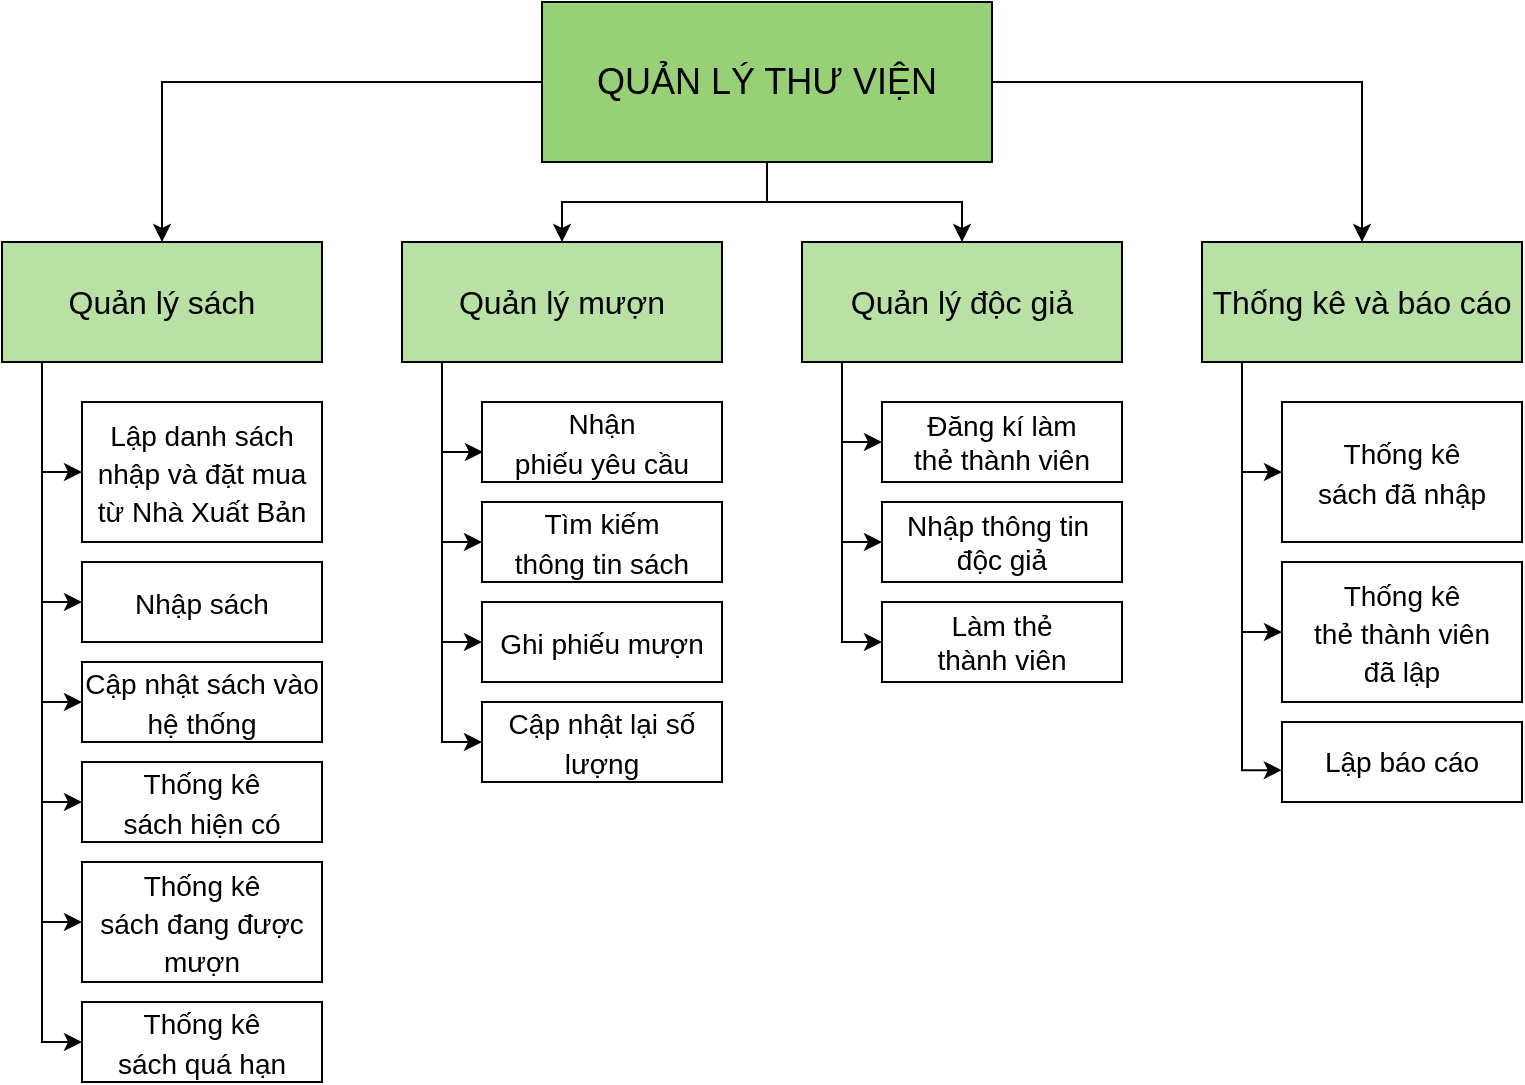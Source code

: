 <mxfile version="20.6.0" type="device"><diagram id="79yVtTaWxczVFHbj20o_" name="Page-1"><mxGraphModel dx="1504" dy="604" grid="1" gridSize="10" guides="1" tooltips="1" connect="1" arrows="1" fold="1" page="1" pageScale="1" pageWidth="850" pageHeight="1100" math="0" shadow="0"><root><mxCell id="0"/><mxCell id="1" parent="0"/><mxCell id="JGpnEjGFJfavKmh2Agy0-20" style="edgeStyle=orthogonalEdgeStyle;rounded=0;orthogonalLoop=1;jettySize=auto;html=1;entryX=0.5;entryY=0;entryDx=0;entryDy=0;fontSize=14;" parent="1" source="JGpnEjGFJfavKmh2Agy0-1" target="JGpnEjGFJfavKmh2Agy0-2" edge="1"><mxGeometry relative="1" as="geometry"/></mxCell><mxCell id="JGpnEjGFJfavKmh2Agy0-22" style="edgeStyle=orthogonalEdgeStyle;rounded=0;orthogonalLoop=1;jettySize=auto;html=1;fontSize=14;" parent="1" source="JGpnEjGFJfavKmh2Agy0-1" target="JGpnEjGFJfavKmh2Agy0-7" edge="1"><mxGeometry relative="1" as="geometry"/></mxCell><mxCell id="JGpnEjGFJfavKmh2Agy0-46" style="edgeStyle=orthogonalEdgeStyle;rounded=0;orthogonalLoop=1;jettySize=auto;html=1;entryX=0.5;entryY=0;entryDx=0;entryDy=0;fontSize=14;" parent="1" source="JGpnEjGFJfavKmh2Agy0-1" target="JGpnEjGFJfavKmh2Agy0-39" edge="1"><mxGeometry relative="1" as="geometry"/></mxCell><mxCell id="JGpnEjGFJfavKmh2Agy0-47" style="edgeStyle=orthogonalEdgeStyle;rounded=0;orthogonalLoop=1;jettySize=auto;html=1;entryX=0.5;entryY=0;entryDx=0;entryDy=0;fontSize=14;" parent="1" source="JGpnEjGFJfavKmh2Agy0-1" target="JGpnEjGFJfavKmh2Agy0-4" edge="1"><mxGeometry relative="1" as="geometry"/></mxCell><mxCell id="JGpnEjGFJfavKmh2Agy0-1" value="&lt;font style=&quot;font-size: 18px;&quot;&gt;QUẢN LÝ THƯ VIỆN&lt;/font&gt;" style="rounded=0;whiteSpace=wrap;html=1;strokeColor=#000000;fillColor=#97D077;" parent="1" vertex="1"><mxGeometry x="315" y="40" width="225" height="80" as="geometry"/></mxCell><mxCell id="JGpnEjGFJfavKmh2Agy0-25" style="edgeStyle=orthogonalEdgeStyle;rounded=0;orthogonalLoop=1;jettySize=auto;html=1;entryX=0;entryY=0.5;entryDx=0;entryDy=0;fontSize=14;" parent="1" source="JGpnEjGFJfavKmh2Agy0-2" target="JGpnEjGFJfavKmh2Agy0-8" edge="1"><mxGeometry relative="1" as="geometry"><Array as="points"><mxPoint x="65" y="275"/></Array></mxGeometry></mxCell><mxCell id="JGpnEjGFJfavKmh2Agy0-26" style="edgeStyle=orthogonalEdgeStyle;rounded=0;orthogonalLoop=1;jettySize=auto;html=1;entryX=0;entryY=0.5;entryDx=0;entryDy=0;fontSize=14;" parent="1" source="JGpnEjGFJfavKmh2Agy0-2" target="JGpnEjGFJfavKmh2Agy0-9" edge="1"><mxGeometry relative="1" as="geometry"><Array as="points"><mxPoint x="65" y="340"/></Array></mxGeometry></mxCell><mxCell id="JGpnEjGFJfavKmh2Agy0-27" style="edgeStyle=orthogonalEdgeStyle;rounded=0;orthogonalLoop=1;jettySize=auto;html=1;entryX=0;entryY=0.5;entryDx=0;entryDy=0;fontSize=14;" parent="1" source="JGpnEjGFJfavKmh2Agy0-2" target="JGpnEjGFJfavKmh2Agy0-11" edge="1"><mxGeometry relative="1" as="geometry"><Array as="points"><mxPoint x="65" y="390"/></Array></mxGeometry></mxCell><mxCell id="JGpnEjGFJfavKmh2Agy0-28" style="edgeStyle=orthogonalEdgeStyle;rounded=0;orthogonalLoop=1;jettySize=auto;html=1;entryX=0;entryY=0.5;entryDx=0;entryDy=0;fontSize=14;" parent="1" source="JGpnEjGFJfavKmh2Agy0-2" target="JGpnEjGFJfavKmh2Agy0-12" edge="1"><mxGeometry relative="1" as="geometry"><Array as="points"><mxPoint x="65" y="440"/></Array></mxGeometry></mxCell><mxCell id="JGpnEjGFJfavKmh2Agy0-29" style="edgeStyle=orthogonalEdgeStyle;rounded=0;orthogonalLoop=1;jettySize=auto;html=1;entryX=0;entryY=0.5;entryDx=0;entryDy=0;fontSize=14;" parent="1" source="JGpnEjGFJfavKmh2Agy0-2" target="JGpnEjGFJfavKmh2Agy0-13" edge="1"><mxGeometry relative="1" as="geometry"><Array as="points"><mxPoint x="65" y="500"/></Array></mxGeometry></mxCell><mxCell id="JGpnEjGFJfavKmh2Agy0-37" style="edgeStyle=orthogonalEdgeStyle;rounded=0;orthogonalLoop=1;jettySize=auto;html=1;entryX=0;entryY=0.5;entryDx=0;entryDy=0;fontSize=14;" parent="1" source="JGpnEjGFJfavKmh2Agy0-2" target="JGpnEjGFJfavKmh2Agy0-35" edge="1"><mxGeometry relative="1" as="geometry"><Array as="points"><mxPoint x="65" y="560"/></Array></mxGeometry></mxCell><mxCell id="JGpnEjGFJfavKmh2Agy0-2" value="&lt;font style=&quot;font-size: 16px;&quot;&gt;Quản lý sách&lt;/font&gt;" style="rounded=0;whiteSpace=wrap;html=1;fontSize=18;fillColor=#B9E0A5;" parent="1" vertex="1"><mxGeometry x="45" y="160" width="160" height="60" as="geometry"/></mxCell><mxCell id="JGpnEjGFJfavKmh2Agy0-30" style="edgeStyle=orthogonalEdgeStyle;rounded=0;orthogonalLoop=1;jettySize=auto;html=1;entryX=0.004;entryY=0.626;entryDx=0;entryDy=0;entryPerimeter=0;fontSize=14;fillColor=#FFFFFF;" parent="1" source="JGpnEjGFJfavKmh2Agy0-4" target="JGpnEjGFJfavKmh2Agy0-14" edge="1"><mxGeometry relative="1" as="geometry"><Array as="points"><mxPoint x="265" y="265"/></Array></mxGeometry></mxCell><mxCell id="JGpnEjGFJfavKmh2Agy0-31" style="edgeStyle=orthogonalEdgeStyle;rounded=0;orthogonalLoop=1;jettySize=auto;html=1;entryX=0;entryY=0.5;entryDx=0;entryDy=0;fontSize=14;fillColor=#FFFFFF;" parent="1" source="JGpnEjGFJfavKmh2Agy0-4" target="JGpnEjGFJfavKmh2Agy0-15" edge="1"><mxGeometry relative="1" as="geometry"><Array as="points"><mxPoint x="265" y="360"/></Array></mxGeometry></mxCell><mxCell id="JGpnEjGFJfavKmh2Agy0-32" style="edgeStyle=orthogonalEdgeStyle;rounded=0;orthogonalLoop=1;jettySize=auto;html=1;entryX=0;entryY=0.5;entryDx=0;entryDy=0;fontSize=14;fillColor=#FFFFFF;" parent="1" source="JGpnEjGFJfavKmh2Agy0-4" target="JGpnEjGFJfavKmh2Agy0-16" edge="1"><mxGeometry relative="1" as="geometry"><Array as="points"><mxPoint x="265" y="410"/></Array></mxGeometry></mxCell><mxCell id="JGpnEjGFJfavKmh2Agy0-33" style="edgeStyle=orthogonalEdgeStyle;rounded=0;orthogonalLoop=1;jettySize=auto;html=1;entryX=0;entryY=0.5;entryDx=0;entryDy=0;fontSize=14;fillColor=#FFFFFF;" parent="1" source="JGpnEjGFJfavKmh2Agy0-4" target="JGpnEjGFJfavKmh2Agy0-17" edge="1"><mxGeometry relative="1" as="geometry"><Array as="points"><mxPoint x="265" y="310"/></Array></mxGeometry></mxCell><mxCell id="JGpnEjGFJfavKmh2Agy0-4" value="&lt;font style=&quot;font-size: 16px;&quot;&gt;Quản lý mượn&lt;/font&gt;" style="rounded=0;whiteSpace=wrap;html=1;fontSize=18;fillColor=#B9E0A5;" parent="1" vertex="1"><mxGeometry x="245" y="160" width="160" height="60" as="geometry"/></mxCell><mxCell id="JGpnEjGFJfavKmh2Agy0-44" style="edgeStyle=orthogonalEdgeStyle;rounded=0;orthogonalLoop=1;jettySize=auto;html=1;entryX=0;entryY=0.5;entryDx=0;entryDy=0;fontSize=14;fillColor=#FFFFFF;" parent="1" source="JGpnEjGFJfavKmh2Agy0-7" target="JGpnEjGFJfavKmh2Agy0-18" edge="1"><mxGeometry relative="1" as="geometry"><Array as="points"><mxPoint x="665" y="275"/></Array></mxGeometry></mxCell><mxCell id="JGpnEjGFJfavKmh2Agy0-45" style="edgeStyle=orthogonalEdgeStyle;rounded=0;orthogonalLoop=1;jettySize=auto;html=1;entryX=0;entryY=0.5;entryDx=0;entryDy=0;fontSize=14;fillColor=#FFFFFF;" parent="1" source="JGpnEjGFJfavKmh2Agy0-7" target="JGpnEjGFJfavKmh2Agy0-19" edge="1"><mxGeometry relative="1" as="geometry"><Array as="points"><mxPoint x="665" y="355"/></Array></mxGeometry></mxCell><mxCell id="zzd-GcuuGDVUkzk39c5Y-4" style="edgeStyle=orthogonalEdgeStyle;rounded=0;orthogonalLoop=1;jettySize=auto;html=1;entryX=-0.001;entryY=0.602;entryDx=0;entryDy=0;entryPerimeter=0;" parent="1" source="JGpnEjGFJfavKmh2Agy0-7" target="zzd-GcuuGDVUkzk39c5Y-3" edge="1"><mxGeometry relative="1" as="geometry"><Array as="points"><mxPoint x="665" y="424"/></Array></mxGeometry></mxCell><mxCell id="JGpnEjGFJfavKmh2Agy0-7" value="&lt;font style=&quot;font-size: 16px;&quot;&gt;Thống kê và báo cáo&lt;/font&gt;" style="rounded=0;whiteSpace=wrap;html=1;fontSize=18;fillColor=#B9E0A5;" parent="1" vertex="1"><mxGeometry x="645" y="160" width="160" height="60" as="geometry"/></mxCell><mxCell id="JGpnEjGFJfavKmh2Agy0-8" value="&lt;font style=&quot;font-size: 14px;&quot;&gt;Lập danh sách nhập và&amp;nbsp;đặt mua từ Nhà Xuất Bản&lt;/font&gt;" style="rounded=0;whiteSpace=wrap;html=1;fontSize=16;fillColor=#FFFFFF;" parent="1" vertex="1"><mxGeometry x="85" y="240" width="120" height="70" as="geometry"/></mxCell><mxCell id="JGpnEjGFJfavKmh2Agy0-9" value="&lt;font style=&quot;font-size: 14px;&quot;&gt;Nhập sách&lt;/font&gt;" style="rounded=0;whiteSpace=wrap;html=1;fontSize=16;fillColor=#FFFFFF;" parent="1" vertex="1"><mxGeometry x="85" y="320" width="120" height="40" as="geometry"/></mxCell><mxCell id="JGpnEjGFJfavKmh2Agy0-11" value="&lt;font style=&quot;font-size: 14px;&quot;&gt;Cập nhật sách vào hệ thống&lt;/font&gt;" style="rounded=0;whiteSpace=wrap;html=1;fontSize=16;fillColor=#FFFFFF;" parent="1" vertex="1"><mxGeometry x="85" y="370" width="120" height="40" as="geometry"/></mxCell><mxCell id="JGpnEjGFJfavKmh2Agy0-12" value="&lt;font style=&quot;font-size: 14px;&quot;&gt;Thống kê &lt;br&gt;sách hiện có&lt;/font&gt;" style="rounded=0;whiteSpace=wrap;html=1;fontSize=16;fillColor=#FFFFFF;" parent="1" vertex="1"><mxGeometry x="85" y="420" width="120" height="40" as="geometry"/></mxCell><mxCell id="JGpnEjGFJfavKmh2Agy0-13" value="&lt;font style=&quot;font-size: 14px;&quot;&gt;Thống kê sách&amp;nbsp;đang&amp;nbsp;được mượn&lt;/font&gt;" style="rounded=0;whiteSpace=wrap;html=1;fontSize=16;fillColor=#FFFFFF;" parent="1" vertex="1"><mxGeometry x="85" y="470" width="120" height="60" as="geometry"/></mxCell><mxCell id="JGpnEjGFJfavKmh2Agy0-14" value="&lt;font style=&quot;font-size: 14px;&quot;&gt;Nhận &lt;br&gt;phiếu yêu cầu&lt;/font&gt;" style="rounded=0;whiteSpace=wrap;html=1;fontSize=16;fillColor=#FFFFFF;" parent="1" vertex="1"><mxGeometry x="285" y="240" width="120" height="40" as="geometry"/></mxCell><mxCell id="JGpnEjGFJfavKmh2Agy0-15" value="&lt;font style=&quot;font-size: 14px;&quot;&gt;Ghi phiếu mượn&lt;/font&gt;" style="rounded=0;whiteSpace=wrap;html=1;fontSize=16;fillColor=#FFFFFF;" parent="1" vertex="1"><mxGeometry x="285" y="340" width="120" height="40" as="geometry"/></mxCell><mxCell id="JGpnEjGFJfavKmh2Agy0-16" value="&lt;font style=&quot;font-size: 14px;&quot;&gt;Cập nhật lại số lượng&lt;/font&gt;" style="rounded=0;whiteSpace=wrap;html=1;fontSize=16;fillColor=#FFFFFF;" parent="1" vertex="1"><mxGeometry x="285" y="390" width="120" height="40" as="geometry"/></mxCell><mxCell id="JGpnEjGFJfavKmh2Agy0-17" value="&lt;font style=&quot;font-size: 14px;&quot;&gt;Tìm kiếm &lt;br&gt;thông tin sách&lt;/font&gt;" style="rounded=0;whiteSpace=wrap;html=1;fontSize=16;fillColor=#FFFFFF;" parent="1" vertex="1"><mxGeometry x="285" y="290" width="120" height="40" as="geometry"/></mxCell><mxCell id="JGpnEjGFJfavKmh2Agy0-18" value="&lt;font style=&quot;font-size: 14px;&quot;&gt;Thống kê &lt;br&gt;sách&amp;nbsp;đã nhập&lt;/font&gt;" style="rounded=0;whiteSpace=wrap;html=1;fontSize=16;fillColor=#FFFFFF;" parent="1" vertex="1"><mxGeometry x="685" y="240" width="120" height="70" as="geometry"/></mxCell><mxCell id="JGpnEjGFJfavKmh2Agy0-19" value="&lt;font style=&quot;&quot;&gt;&lt;span style=&quot;font-size: 14px;&quot;&gt;Thống kê &lt;/span&gt;&lt;br&gt;&lt;span style=&quot;font-size: 14px;&quot;&gt;thẻ thành viên&lt;/span&gt;&lt;br&gt;&lt;span style=&quot;font-size: 14px;&quot;&gt;đã lập&lt;/span&gt;&lt;br&gt;&lt;/font&gt;" style="rounded=0;whiteSpace=wrap;html=1;fontSize=16;fillColor=#FFFFFF;" parent="1" vertex="1"><mxGeometry x="685" y="320" width="120" height="70" as="geometry"/></mxCell><mxCell id="JGpnEjGFJfavKmh2Agy0-35" value="&lt;font style=&quot;font-size: 14px;&quot;&gt;Thống kê &lt;br&gt;sách quá hạn&lt;/font&gt;" style="rounded=0;whiteSpace=wrap;html=1;fontSize=16;fillColor=#FFFFFF;" parent="1" vertex="1"><mxGeometry x="85" y="540" width="120" height="40" as="geometry"/></mxCell><mxCell id="JGpnEjGFJfavKmh2Agy0-42" style="edgeStyle=orthogonalEdgeStyle;rounded=0;orthogonalLoop=1;jettySize=auto;html=1;entryX=0;entryY=0.5;entryDx=0;entryDy=0;fontSize=14;fillColor=#E1FFDE;" parent="1" source="JGpnEjGFJfavKmh2Agy0-39" target="JGpnEjGFJfavKmh2Agy0-40" edge="1"><mxGeometry relative="1" as="geometry"><Array as="points"><mxPoint x="465" y="260"/></Array></mxGeometry></mxCell><mxCell id="JGpnEjGFJfavKmh2Agy0-43" style="edgeStyle=orthogonalEdgeStyle;rounded=0;orthogonalLoop=1;jettySize=auto;html=1;entryX=0;entryY=0.5;entryDx=0;entryDy=0;fontSize=14;fillColor=#FFFFFF;" parent="1" source="JGpnEjGFJfavKmh2Agy0-39" target="JGpnEjGFJfavKmh2Agy0-41" edge="1"><mxGeometry relative="1" as="geometry"><Array as="points"><mxPoint x="465" y="310"/></Array></mxGeometry></mxCell><mxCell id="zzd-GcuuGDVUkzk39c5Y-7" style="edgeStyle=orthogonalEdgeStyle;rounded=0;orthogonalLoop=1;jettySize=auto;html=1;entryX=0;entryY=0.5;entryDx=0;entryDy=0;" parent="1" source="JGpnEjGFJfavKmh2Agy0-39" target="zzd-GcuuGDVUkzk39c5Y-5" edge="1"><mxGeometry relative="1" as="geometry"><Array as="points"><mxPoint x="465" y="360"/></Array></mxGeometry></mxCell><mxCell id="JGpnEjGFJfavKmh2Agy0-39" value="&lt;font style=&quot;font-size: 16px;&quot;&gt;Quản lý&amp;nbsp;độc giả&lt;/font&gt;" style="rounded=0;whiteSpace=wrap;html=1;fontSize=18;fillColor=#B9E0A5;" parent="1" vertex="1"><mxGeometry x="445" y="160" width="160" height="60" as="geometry"/></mxCell><mxCell id="JGpnEjGFJfavKmh2Agy0-40" value="Đăng kí làm &lt;br&gt;thẻ thành viên" style="rounded=0;whiteSpace=wrap;html=1;fontSize=14;fillColor=#FFFFFF;" parent="1" vertex="1"><mxGeometry x="485" y="240" width="120" height="40" as="geometry"/></mxCell><mxCell id="JGpnEjGFJfavKmh2Agy0-41" value="Nhập thông tin&amp;nbsp;&lt;br&gt;độc giả" style="rounded=0;whiteSpace=wrap;html=1;fontSize=14;fillColor=#FFFFFF;" parent="1" vertex="1"><mxGeometry x="485" y="290" width="120" height="40" as="geometry"/></mxCell><mxCell id="zzd-GcuuGDVUkzk39c5Y-3" value="Lập báo cáo" style="rounded=0;whiteSpace=wrap;html=1;fontSize=14;fillColor=#FFFFFF;" parent="1" vertex="1"><mxGeometry x="685" y="400" width="120" height="40" as="geometry"/></mxCell><mxCell id="zzd-GcuuGDVUkzk39c5Y-5" value="Làm thẻ &lt;br&gt;thành viên" style="rounded=0;whiteSpace=wrap;html=1;fontSize=14;fillColor=#FFFFFF;" parent="1" vertex="1"><mxGeometry x="485" y="340" width="120" height="40" as="geometry"/></mxCell></root></mxGraphModel></diagram></mxfile>